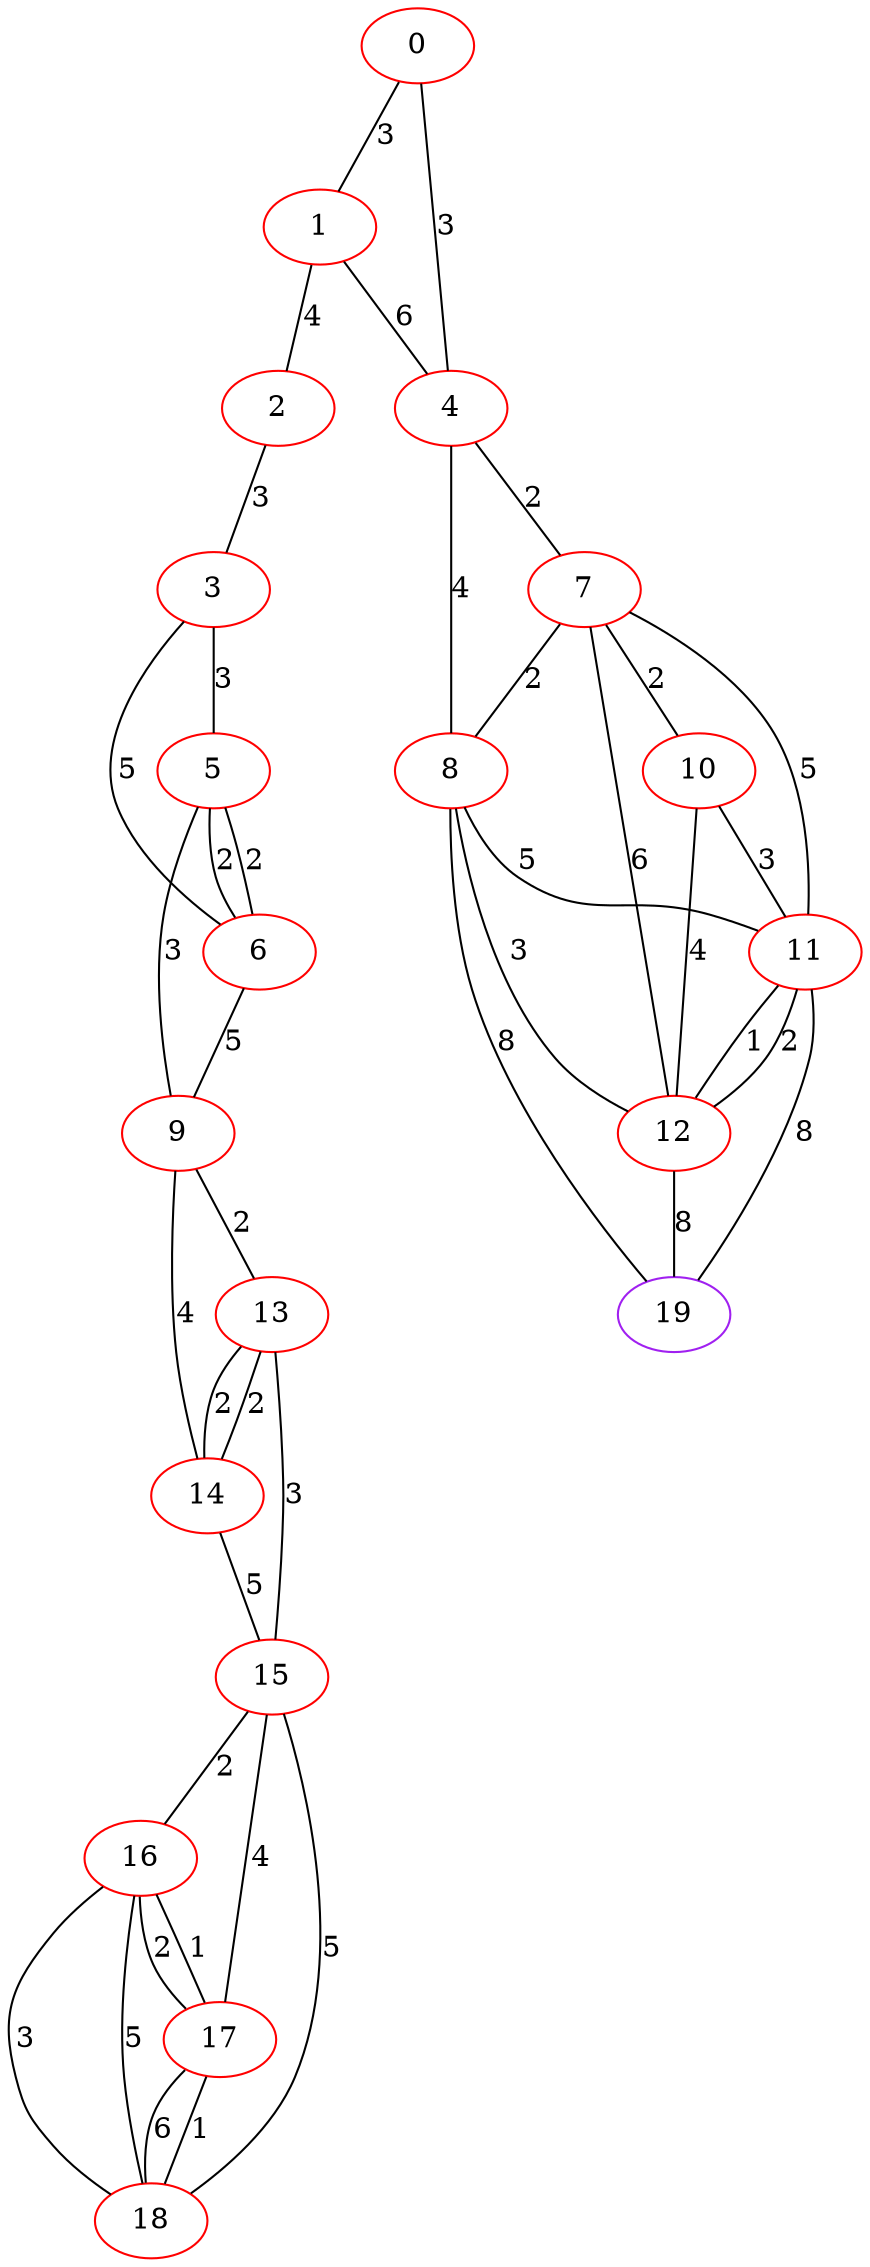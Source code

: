 graph "" {
0 [color=red, weight=1];
1 [color=red, weight=1];
2 [color=red, weight=1];
3 [color=red, weight=1];
4 [color=red, weight=1];
5 [color=red, weight=1];
6 [color=red, weight=1];
7 [color=red, weight=1];
8 [color=red, weight=1];
9 [color=red, weight=1];
10 [color=red, weight=1];
11 [color=red, weight=1];
12 [color=red, weight=1];
13 [color=red, weight=1];
14 [color=red, weight=1];
15 [color=red, weight=1];
16 [color=red, weight=1];
17 [color=red, weight=1];
18 [color=red, weight=1];
19 [color=purple, weight=4];
0 -- 1  [key=0, label=3];
0 -- 4  [key=0, label=3];
1 -- 2  [key=0, label=4];
1 -- 4  [key=0, label=6];
2 -- 3  [key=0, label=3];
3 -- 5  [key=0, label=3];
3 -- 6  [key=0, label=5];
4 -- 8  [key=0, label=4];
4 -- 7  [key=0, label=2];
5 -- 9  [key=0, label=3];
5 -- 6  [key=0, label=2];
5 -- 6  [key=1, label=2];
6 -- 9  [key=0, label=5];
7 -- 8  [key=0, label=2];
7 -- 10  [key=0, label=2];
7 -- 11  [key=0, label=5];
7 -- 12  [key=0, label=6];
8 -- 19  [key=0, label=8];
8 -- 12  [key=0, label=3];
8 -- 11  [key=0, label=5];
9 -- 13  [key=0, label=2];
9 -- 14  [key=0, label=4];
10 -- 11  [key=0, label=3];
10 -- 12  [key=0, label=4];
11 -- 19  [key=0, label=8];
11 -- 12  [key=0, label=1];
11 -- 12  [key=1, label=2];
12 -- 19  [key=0, label=8];
13 -- 14  [key=0, label=2];
13 -- 14  [key=1, label=2];
13 -- 15  [key=0, label=3];
14 -- 15  [key=0, label=5];
15 -- 16  [key=0, label=2];
15 -- 17  [key=0, label=4];
15 -- 18  [key=0, label=5];
16 -- 17  [key=0, label=2];
16 -- 17  [key=1, label=1];
16 -- 18  [key=0, label=3];
16 -- 18  [key=1, label=5];
17 -- 18  [key=0, label=1];
17 -- 18  [key=1, label=6];
}
